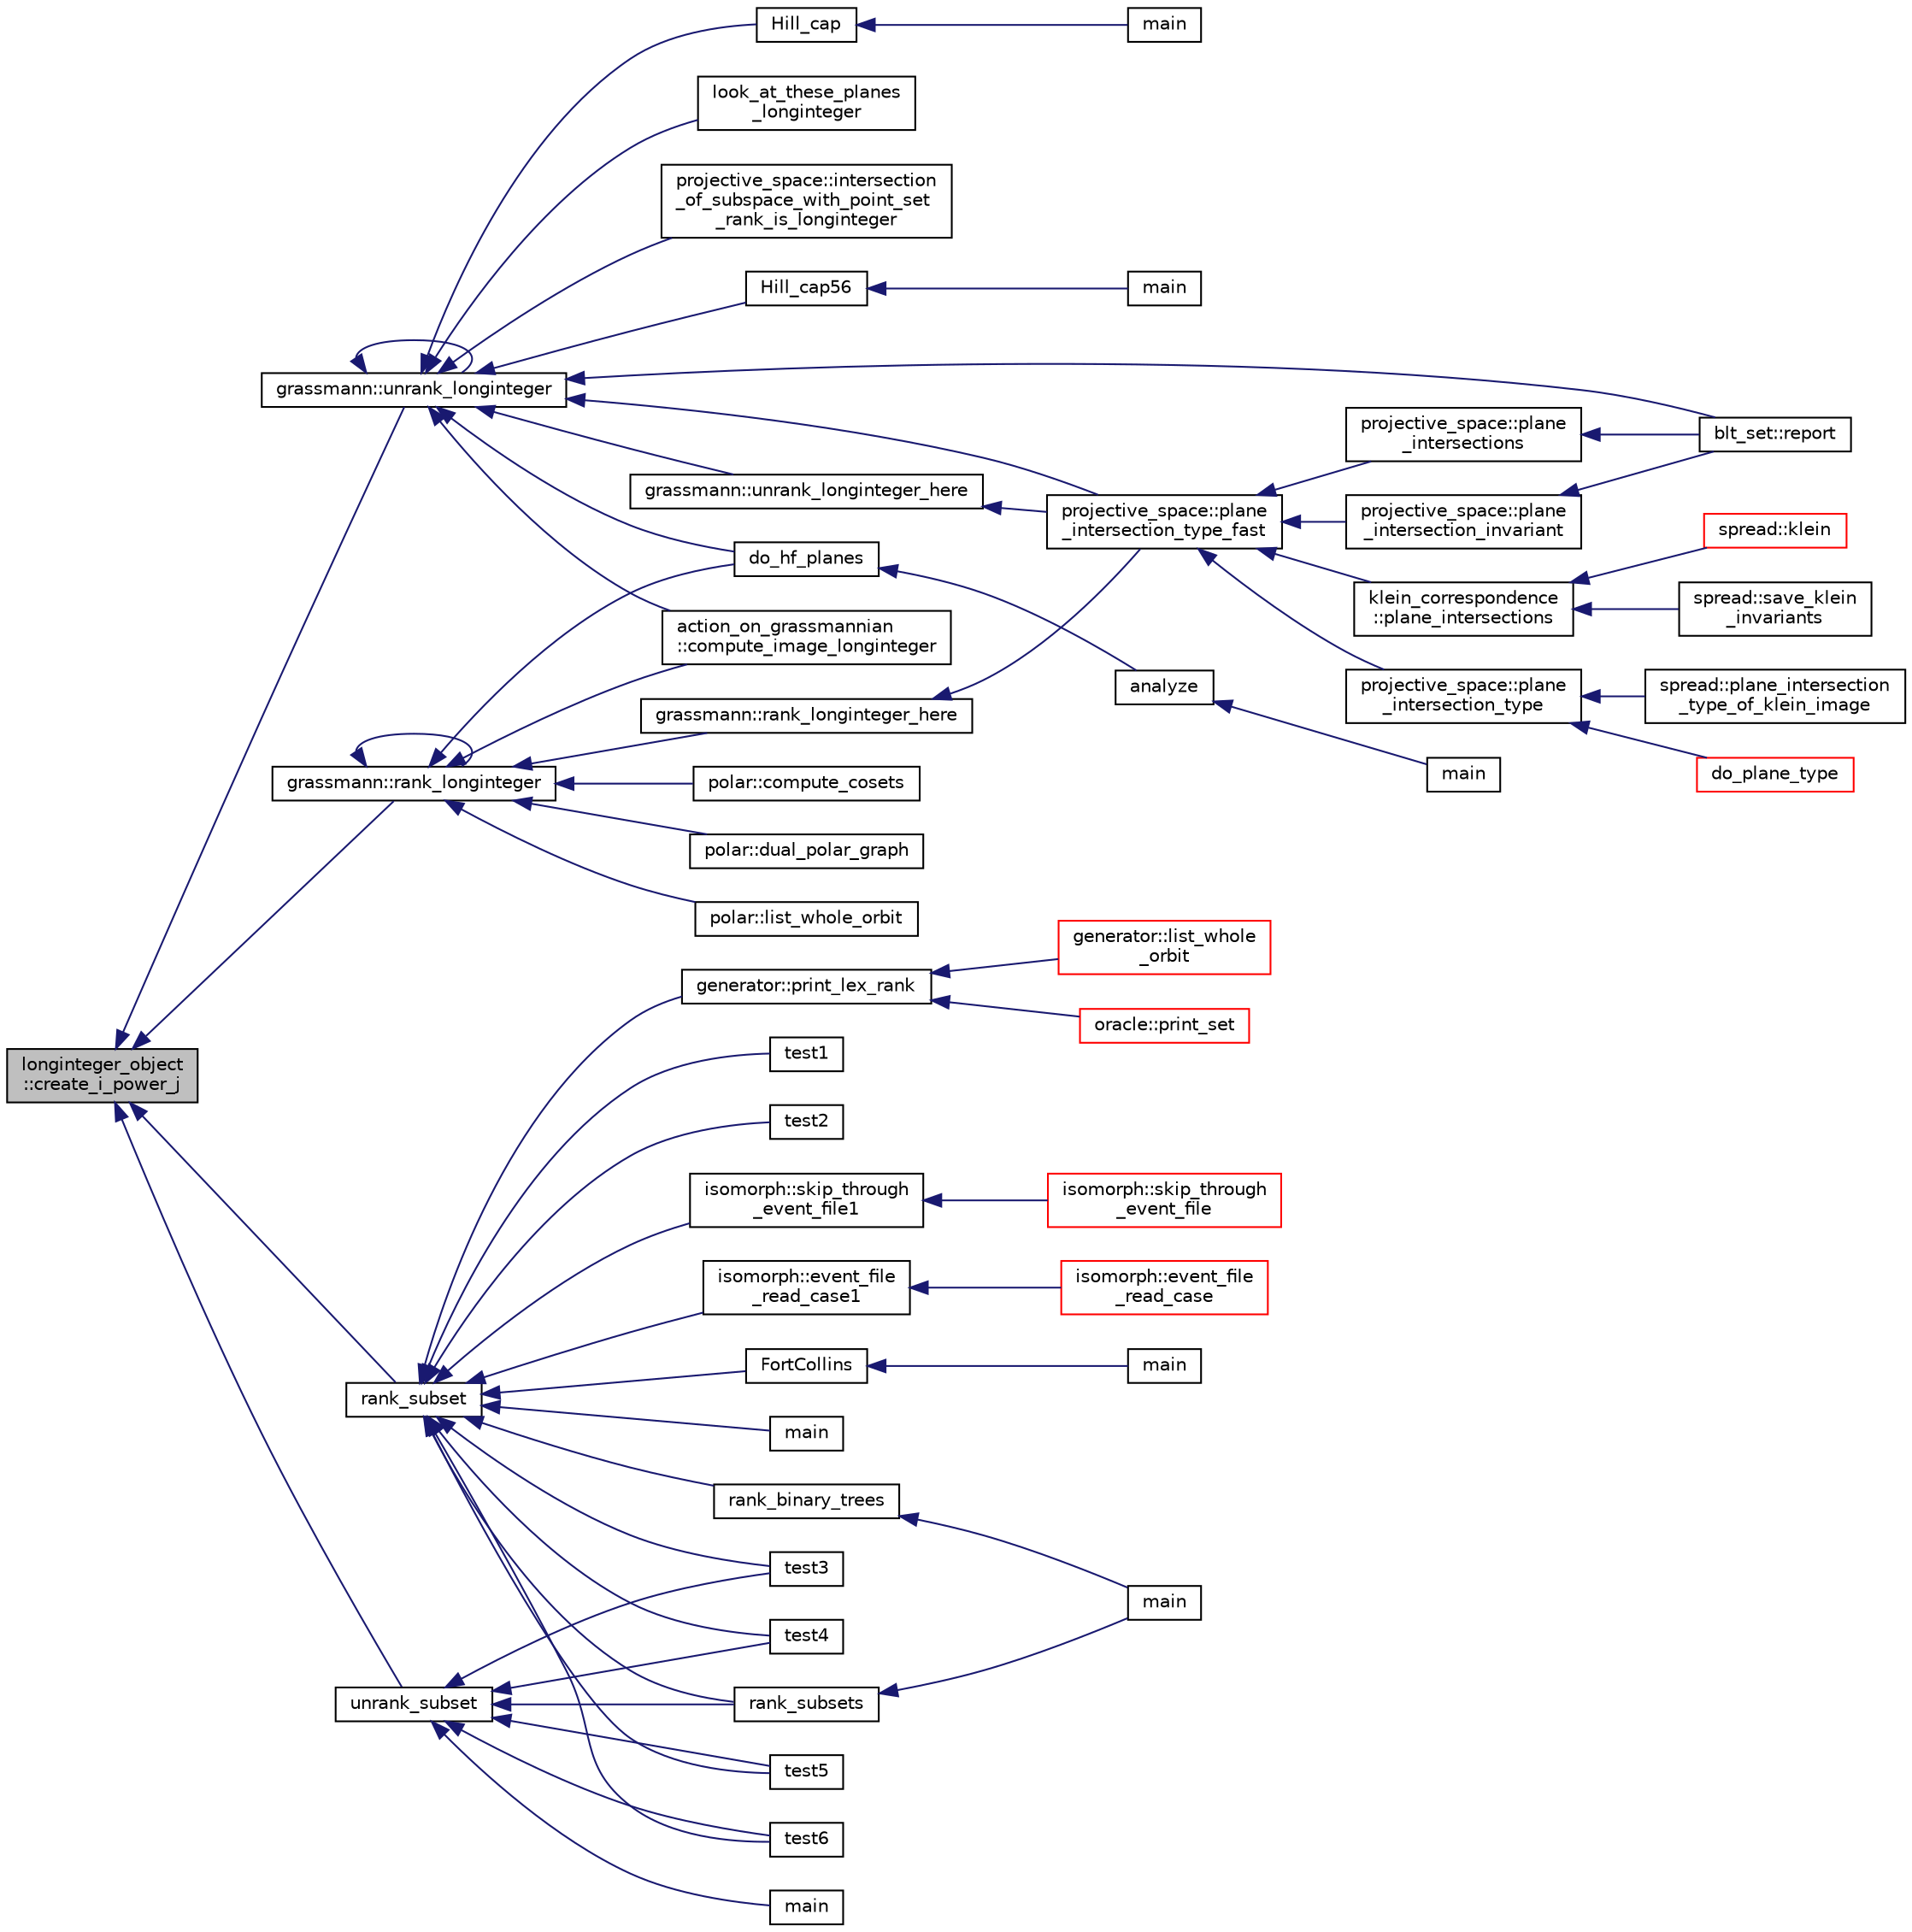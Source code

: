 digraph "longinteger_object::create_i_power_j"
{
  edge [fontname="Helvetica",fontsize="10",labelfontname="Helvetica",labelfontsize="10"];
  node [fontname="Helvetica",fontsize="10",shape=record];
  rankdir="LR";
  Node1206 [label="longinteger_object\l::create_i_power_j",height=0.2,width=0.4,color="black", fillcolor="grey75", style="filled", fontcolor="black"];
  Node1206 -> Node1207 [dir="back",color="midnightblue",fontsize="10",style="solid",fontname="Helvetica"];
  Node1207 [label="grassmann::unrank_longinteger",height=0.2,width=0.4,color="black", fillcolor="white", style="filled",URL="$df/d02/classgrassmann.html#aede73ec7ffd4596b9b9953f5583bdc76"];
  Node1207 -> Node1208 [dir="back",color="midnightblue",fontsize="10",style="solid",fontname="Helvetica"];
  Node1208 [label="blt_set::report",height=0.2,width=0.4,color="black", fillcolor="white", style="filled",URL="$d1/d3d/classblt__set.html#a6b19f88bd2b92ebfba7e7c362eb9065c"];
  Node1207 -> Node1209 [dir="back",color="midnightblue",fontsize="10",style="solid",fontname="Helvetica"];
  Node1209 [label="grassmann::unrank_longinteger_here",height=0.2,width=0.4,color="black", fillcolor="white", style="filled",URL="$df/d02/classgrassmann.html#a0e7283e3925e266cb18b6a3557822ab9"];
  Node1209 -> Node1210 [dir="back",color="midnightblue",fontsize="10",style="solid",fontname="Helvetica"];
  Node1210 [label="projective_space::plane\l_intersection_type_fast",height=0.2,width=0.4,color="black", fillcolor="white", style="filled",URL="$d2/d17/classprojective__space.html#ac67be7eb594ae22dc8f1e5235f341d2d"];
  Node1210 -> Node1211 [dir="back",color="midnightblue",fontsize="10",style="solid",fontname="Helvetica"];
  Node1211 [label="klein_correspondence\l::plane_intersections",height=0.2,width=0.4,color="black", fillcolor="white", style="filled",URL="$d7/d99/classklein__correspondence.html#a561aa0d3a66d19a10f9945561a5880b5"];
  Node1211 -> Node1212 [dir="back",color="midnightblue",fontsize="10",style="solid",fontname="Helvetica"];
  Node1212 [label="spread::save_klein\l_invariants",height=0.2,width=0.4,color="black", fillcolor="white", style="filled",URL="$da/dc1/classspread.html#af3b0d52e28dec3d6b495e79fcee88a29"];
  Node1211 -> Node1213 [dir="back",color="midnightblue",fontsize="10",style="solid",fontname="Helvetica"];
  Node1213 [label="spread::klein",height=0.2,width=0.4,color="red", fillcolor="white", style="filled",URL="$da/dc1/classspread.html#a5deb643e8dd301ca92d96d409e85c6aa"];
  Node1210 -> Node1216 [dir="back",color="midnightblue",fontsize="10",style="solid",fontname="Helvetica"];
  Node1216 [label="projective_space::plane\l_intersection_invariant",height=0.2,width=0.4,color="black", fillcolor="white", style="filled",URL="$d2/d17/classprojective__space.html#ae4ac1e0ff5c8c72ddb504b8931a43e79"];
  Node1216 -> Node1208 [dir="back",color="midnightblue",fontsize="10",style="solid",fontname="Helvetica"];
  Node1210 -> Node1217 [dir="back",color="midnightblue",fontsize="10",style="solid",fontname="Helvetica"];
  Node1217 [label="projective_space::plane\l_intersection_type",height=0.2,width=0.4,color="black", fillcolor="white", style="filled",URL="$d2/d17/classprojective__space.html#a56e1a6fec768ec2e052bf609872e229b"];
  Node1217 -> Node1218 [dir="back",color="midnightblue",fontsize="10",style="solid",fontname="Helvetica"];
  Node1218 [label="do_plane_type",height=0.2,width=0.4,color="red", fillcolor="white", style="filled",URL="$d4/d67/geometry_8h.html#a886f1d0c92a60be97721430f1b10b2ac"];
  Node1217 -> Node1220 [dir="back",color="midnightblue",fontsize="10",style="solid",fontname="Helvetica"];
  Node1220 [label="spread::plane_intersection\l_type_of_klein_image",height=0.2,width=0.4,color="black", fillcolor="white", style="filled",URL="$da/dc1/classspread.html#af24965c92b11f083efef562901770e17"];
  Node1210 -> Node1221 [dir="back",color="midnightblue",fontsize="10",style="solid",fontname="Helvetica"];
  Node1221 [label="projective_space::plane\l_intersections",height=0.2,width=0.4,color="black", fillcolor="white", style="filled",URL="$d2/d17/classprojective__space.html#a22f16785983fa60d7c91051e54cd7e7b"];
  Node1221 -> Node1208 [dir="back",color="midnightblue",fontsize="10",style="solid",fontname="Helvetica"];
  Node1207 -> Node1207 [dir="back",color="midnightblue",fontsize="10",style="solid",fontname="Helvetica"];
  Node1207 -> Node1222 [dir="back",color="midnightblue",fontsize="10",style="solid",fontname="Helvetica"];
  Node1222 [label="do_hf_planes",height=0.2,width=0.4,color="black", fillcolor="white", style="filled",URL="$da/d90/analyze_8_c.html#adf9effb991b2333b4c8b174b3144c88e"];
  Node1222 -> Node1223 [dir="back",color="midnightblue",fontsize="10",style="solid",fontname="Helvetica"];
  Node1223 [label="analyze",height=0.2,width=0.4,color="black", fillcolor="white", style="filled",URL="$da/d90/analyze_8_c.html#aa0c05ca3fc5b1b83451c5a4928234f5e"];
  Node1223 -> Node1224 [dir="back",color="midnightblue",fontsize="10",style="solid",fontname="Helvetica"];
  Node1224 [label="main",height=0.2,width=0.4,color="black", fillcolor="white", style="filled",URL="$da/d90/analyze_8_c.html#a3c04138a5bfe5d72780bb7e82a18e627"];
  Node1207 -> Node1225 [dir="back",color="midnightblue",fontsize="10",style="solid",fontname="Helvetica"];
  Node1225 [label="look_at_these_planes\l_longinteger",height=0.2,width=0.4,color="black", fillcolor="white", style="filled",URL="$da/d90/analyze_8_c.html#ae230005122bb89f7409f5937134b73bf"];
  Node1207 -> Node1226 [dir="back",color="midnightblue",fontsize="10",style="solid",fontname="Helvetica"];
  Node1226 [label="Hill_cap",height=0.2,width=0.4,color="black", fillcolor="white", style="filled",URL="$da/d28/hill_8_c.html#a7c2543fe497e681d4b492b16ea7f933e"];
  Node1226 -> Node1227 [dir="back",color="midnightblue",fontsize="10",style="solid",fontname="Helvetica"];
  Node1227 [label="main",height=0.2,width=0.4,color="black", fillcolor="white", style="filled",URL="$da/d28/hill_8_c.html#a217dbf8b442f20279ea00b898af96f52"];
  Node1207 -> Node1228 [dir="back",color="midnightblue",fontsize="10",style="solid",fontname="Helvetica"];
  Node1228 [label="projective_space::intersection\l_of_subspace_with_point_set\l_rank_is_longinteger",height=0.2,width=0.4,color="black", fillcolor="white", style="filled",URL="$d2/d17/classprojective__space.html#afd482c5fb30b0367fe9b0463dc085282"];
  Node1207 -> Node1210 [dir="back",color="midnightblue",fontsize="10",style="solid",fontname="Helvetica"];
  Node1207 -> Node1229 [dir="back",color="midnightblue",fontsize="10",style="solid",fontname="Helvetica"];
  Node1229 [label="Hill_cap56",height=0.2,width=0.4,color="black", fillcolor="white", style="filled",URL="$df/d74/tl__geometry_8h.html#ad7fc0ff2bf8455ab25e170c6930047a6"];
  Node1229 -> Node1230 [dir="back",color="midnightblue",fontsize="10",style="solid",fontname="Helvetica"];
  Node1230 [label="main",height=0.2,width=0.4,color="black", fillcolor="white", style="filled",URL="$d4/d6e/make__something_8_c.html#a217dbf8b442f20279ea00b898af96f52"];
  Node1207 -> Node1231 [dir="back",color="midnightblue",fontsize="10",style="solid",fontname="Helvetica"];
  Node1231 [label="action_on_grassmannian\l::compute_image_longinteger",height=0.2,width=0.4,color="black", fillcolor="white", style="filled",URL="$d9/ddf/classaction__on__grassmannian.html#ae0e0b51cf789ec134e6e4079f6fd491a"];
  Node1206 -> Node1232 [dir="back",color="midnightblue",fontsize="10",style="solid",fontname="Helvetica"];
  Node1232 [label="grassmann::rank_longinteger",height=0.2,width=0.4,color="black", fillcolor="white", style="filled",URL="$df/d02/classgrassmann.html#a906995e619188ae6e2e4e97f1e878a08"];
  Node1232 -> Node1233 [dir="back",color="midnightblue",fontsize="10",style="solid",fontname="Helvetica"];
  Node1233 [label="grassmann::rank_longinteger_here",height=0.2,width=0.4,color="black", fillcolor="white", style="filled",URL="$df/d02/classgrassmann.html#a9f3af02709205bca69e61d529e921212"];
  Node1233 -> Node1210 [dir="back",color="midnightblue",fontsize="10",style="solid",fontname="Helvetica"];
  Node1232 -> Node1232 [dir="back",color="midnightblue",fontsize="10",style="solid",fontname="Helvetica"];
  Node1232 -> Node1222 [dir="back",color="midnightblue",fontsize="10",style="solid",fontname="Helvetica"];
  Node1232 -> Node1234 [dir="back",color="midnightblue",fontsize="10",style="solid",fontname="Helvetica"];
  Node1234 [label="polar::compute_cosets",height=0.2,width=0.4,color="black", fillcolor="white", style="filled",URL="$da/d1c/classpolar.html#a1fae83636607982bad299fd84380fc40"];
  Node1232 -> Node1235 [dir="back",color="midnightblue",fontsize="10",style="solid",fontname="Helvetica"];
  Node1235 [label="polar::dual_polar_graph",height=0.2,width=0.4,color="black", fillcolor="white", style="filled",URL="$da/d1c/classpolar.html#a6e5e2b0d9d3447cac72cb82ce3d2e9e5"];
  Node1232 -> Node1236 [dir="back",color="midnightblue",fontsize="10",style="solid",fontname="Helvetica"];
  Node1236 [label="polar::list_whole_orbit",height=0.2,width=0.4,color="black", fillcolor="white", style="filled",URL="$da/d1c/classpolar.html#a26f04b7c75e45604ab772931ed2916fd"];
  Node1232 -> Node1231 [dir="back",color="midnightblue",fontsize="10",style="solid",fontname="Helvetica"];
  Node1206 -> Node1237 [dir="back",color="midnightblue",fontsize="10",style="solid",fontname="Helvetica"];
  Node1237 [label="rank_subset",height=0.2,width=0.4,color="black", fillcolor="white", style="filled",URL="$de/ded/test2_8_c.html#abf5de6698fa2a247092d09eb65dbec60"];
  Node1237 -> Node1238 [dir="back",color="midnightblue",fontsize="10",style="solid",fontname="Helvetica"];
  Node1238 [label="rank_subsets",height=0.2,width=0.4,color="black", fillcolor="white", style="filled",URL="$df/d47/rank__anything_8_c.html#a86230af3031e0c6e6075674d14788942"];
  Node1238 -> Node1239 [dir="back",color="midnightblue",fontsize="10",style="solid",fontname="Helvetica"];
  Node1239 [label="main",height=0.2,width=0.4,color="black", fillcolor="white", style="filled",URL="$df/d47/rank__anything_8_c.html#a3c04138a5bfe5d72780bb7e82a18e627"];
  Node1237 -> Node1240 [dir="back",color="midnightblue",fontsize="10",style="solid",fontname="Helvetica"];
  Node1240 [label="rank_binary_trees",height=0.2,width=0.4,color="black", fillcolor="white", style="filled",URL="$df/d47/rank__anything_8_c.html#a80b566d83b03cf874471b0a4d26626e2"];
  Node1240 -> Node1239 [dir="back",color="midnightblue",fontsize="10",style="solid",fontname="Helvetica"];
  Node1237 -> Node1241 [dir="back",color="midnightblue",fontsize="10",style="solid",fontname="Helvetica"];
  Node1241 [label="main",height=0.2,width=0.4,color="black", fillcolor="white", style="filled",URL="$dc/d91/rank__subsets__lex_8_c.html#a3c04138a5bfe5d72780bb7e82a18e627"];
  Node1237 -> Node1242 [dir="back",color="midnightblue",fontsize="10",style="solid",fontname="Helvetica"];
  Node1242 [label="FortCollins",height=0.2,width=0.4,color="black", fillcolor="white", style="filled",URL="$de/ded/test2_8_c.html#a538294936b938a17217afb60c01960c0"];
  Node1242 -> Node1243 [dir="back",color="midnightblue",fontsize="10",style="solid",fontname="Helvetica"];
  Node1243 [label="main",height=0.2,width=0.4,color="black", fillcolor="white", style="filled",URL="$de/ded/test2_8_c.html#a3c04138a5bfe5d72780bb7e82a18e627"];
  Node1237 -> Node1244 [dir="back",color="midnightblue",fontsize="10",style="solid",fontname="Helvetica"];
  Node1244 [label="test1",height=0.2,width=0.4,color="black", fillcolor="white", style="filled",URL="$de/ded/test2_8_c.html#a1440a7779ac56f47a3f355ce4a8c7da0"];
  Node1237 -> Node1245 [dir="back",color="midnightblue",fontsize="10",style="solid",fontname="Helvetica"];
  Node1245 [label="test2",height=0.2,width=0.4,color="black", fillcolor="white", style="filled",URL="$de/ded/test2_8_c.html#a0283886819c7c140a023582b7269e2d0"];
  Node1237 -> Node1246 [dir="back",color="midnightblue",fontsize="10",style="solid",fontname="Helvetica"];
  Node1246 [label="test3",height=0.2,width=0.4,color="black", fillcolor="white", style="filled",URL="$de/ded/test2_8_c.html#a6d0455dd5c30adda100e95f0423c786e"];
  Node1237 -> Node1247 [dir="back",color="midnightblue",fontsize="10",style="solid",fontname="Helvetica"];
  Node1247 [label="test4",height=0.2,width=0.4,color="black", fillcolor="white", style="filled",URL="$de/ded/test2_8_c.html#a327d8cef466a7560ead5eb3995c0cbae"];
  Node1237 -> Node1248 [dir="back",color="midnightblue",fontsize="10",style="solid",fontname="Helvetica"];
  Node1248 [label="test5",height=0.2,width=0.4,color="black", fillcolor="white", style="filled",URL="$de/ded/test2_8_c.html#a8e1be3038bbc558f32a409f076126c33"];
  Node1237 -> Node1249 [dir="back",color="midnightblue",fontsize="10",style="solid",fontname="Helvetica"];
  Node1249 [label="test6",height=0.2,width=0.4,color="black", fillcolor="white", style="filled",URL="$de/ded/test2_8_c.html#a9725331980ffa46dc478f6728c4e57ce"];
  Node1237 -> Node1250 [dir="back",color="midnightblue",fontsize="10",style="solid",fontname="Helvetica"];
  Node1250 [label="generator::print_lex_rank",height=0.2,width=0.4,color="black", fillcolor="white", style="filled",URL="$d7/d73/classgenerator.html#ab89ba2cf2329ea137bcab9b5f38e9595"];
  Node1250 -> Node1251 [dir="back",color="midnightblue",fontsize="10",style="solid",fontname="Helvetica"];
  Node1251 [label="generator::list_whole\l_orbit",height=0.2,width=0.4,color="red", fillcolor="white", style="filled",URL="$d7/d73/classgenerator.html#aa102d1c1e32f0cd1dafeab1e0d1c18c1"];
  Node1250 -> Node1266 [dir="back",color="midnightblue",fontsize="10",style="solid",fontname="Helvetica"];
  Node1266 [label="oracle::print_set",height=0.2,width=0.4,color="red", fillcolor="white", style="filled",URL="$d7/da7/classoracle.html#ad61bc9aa21c6a21da3845c83450faedc"];
  Node1237 -> Node1345 [dir="back",color="midnightblue",fontsize="10",style="solid",fontname="Helvetica"];
  Node1345 [label="isomorph::skip_through\l_event_file1",height=0.2,width=0.4,color="black", fillcolor="white", style="filled",URL="$d3/d5f/classisomorph.html#ae8eaba3902c3e32c9f15f9288cb576c7"];
  Node1345 -> Node1346 [dir="back",color="midnightblue",fontsize="10",style="solid",fontname="Helvetica"];
  Node1346 [label="isomorph::skip_through\l_event_file",height=0.2,width=0.4,color="red", fillcolor="white", style="filled",URL="$d3/d5f/classisomorph.html#acdf47597968e29ce30e6b14c19660757"];
  Node1237 -> Node1348 [dir="back",color="midnightblue",fontsize="10",style="solid",fontname="Helvetica"];
  Node1348 [label="isomorph::event_file\l_read_case1",height=0.2,width=0.4,color="black", fillcolor="white", style="filled",URL="$d3/d5f/classisomorph.html#ae4ccebb7facad90b52c21e06d4454587"];
  Node1348 -> Node1349 [dir="back",color="midnightblue",fontsize="10",style="solid",fontname="Helvetica"];
  Node1349 [label="isomorph::event_file\l_read_case",height=0.2,width=0.4,color="red", fillcolor="white", style="filled",URL="$d3/d5f/classisomorph.html#a9f56fe81a94a092bf96e615864efa029"];
  Node1206 -> Node1352 [dir="back",color="midnightblue",fontsize="10",style="solid",fontname="Helvetica"];
  Node1352 [label="unrank_subset",height=0.2,width=0.4,color="black", fillcolor="white", style="filled",URL="$de/ded/test2_8_c.html#a6e62c789be7f7dbbd6b92e0bd4d23fb6"];
  Node1352 -> Node1353 [dir="back",color="midnightblue",fontsize="10",style="solid",fontname="Helvetica"];
  Node1353 [label="main",height=0.2,width=0.4,color="black", fillcolor="white", style="filled",URL="$df/d70/apps_2combinatorics_2nauty_8_c.html#a3c04138a5bfe5d72780bb7e82a18e627"];
  Node1352 -> Node1238 [dir="back",color="midnightblue",fontsize="10",style="solid",fontname="Helvetica"];
  Node1352 -> Node1246 [dir="back",color="midnightblue",fontsize="10",style="solid",fontname="Helvetica"];
  Node1352 -> Node1247 [dir="back",color="midnightblue",fontsize="10",style="solid",fontname="Helvetica"];
  Node1352 -> Node1248 [dir="back",color="midnightblue",fontsize="10",style="solid",fontname="Helvetica"];
  Node1352 -> Node1249 [dir="back",color="midnightblue",fontsize="10",style="solid",fontname="Helvetica"];
}

